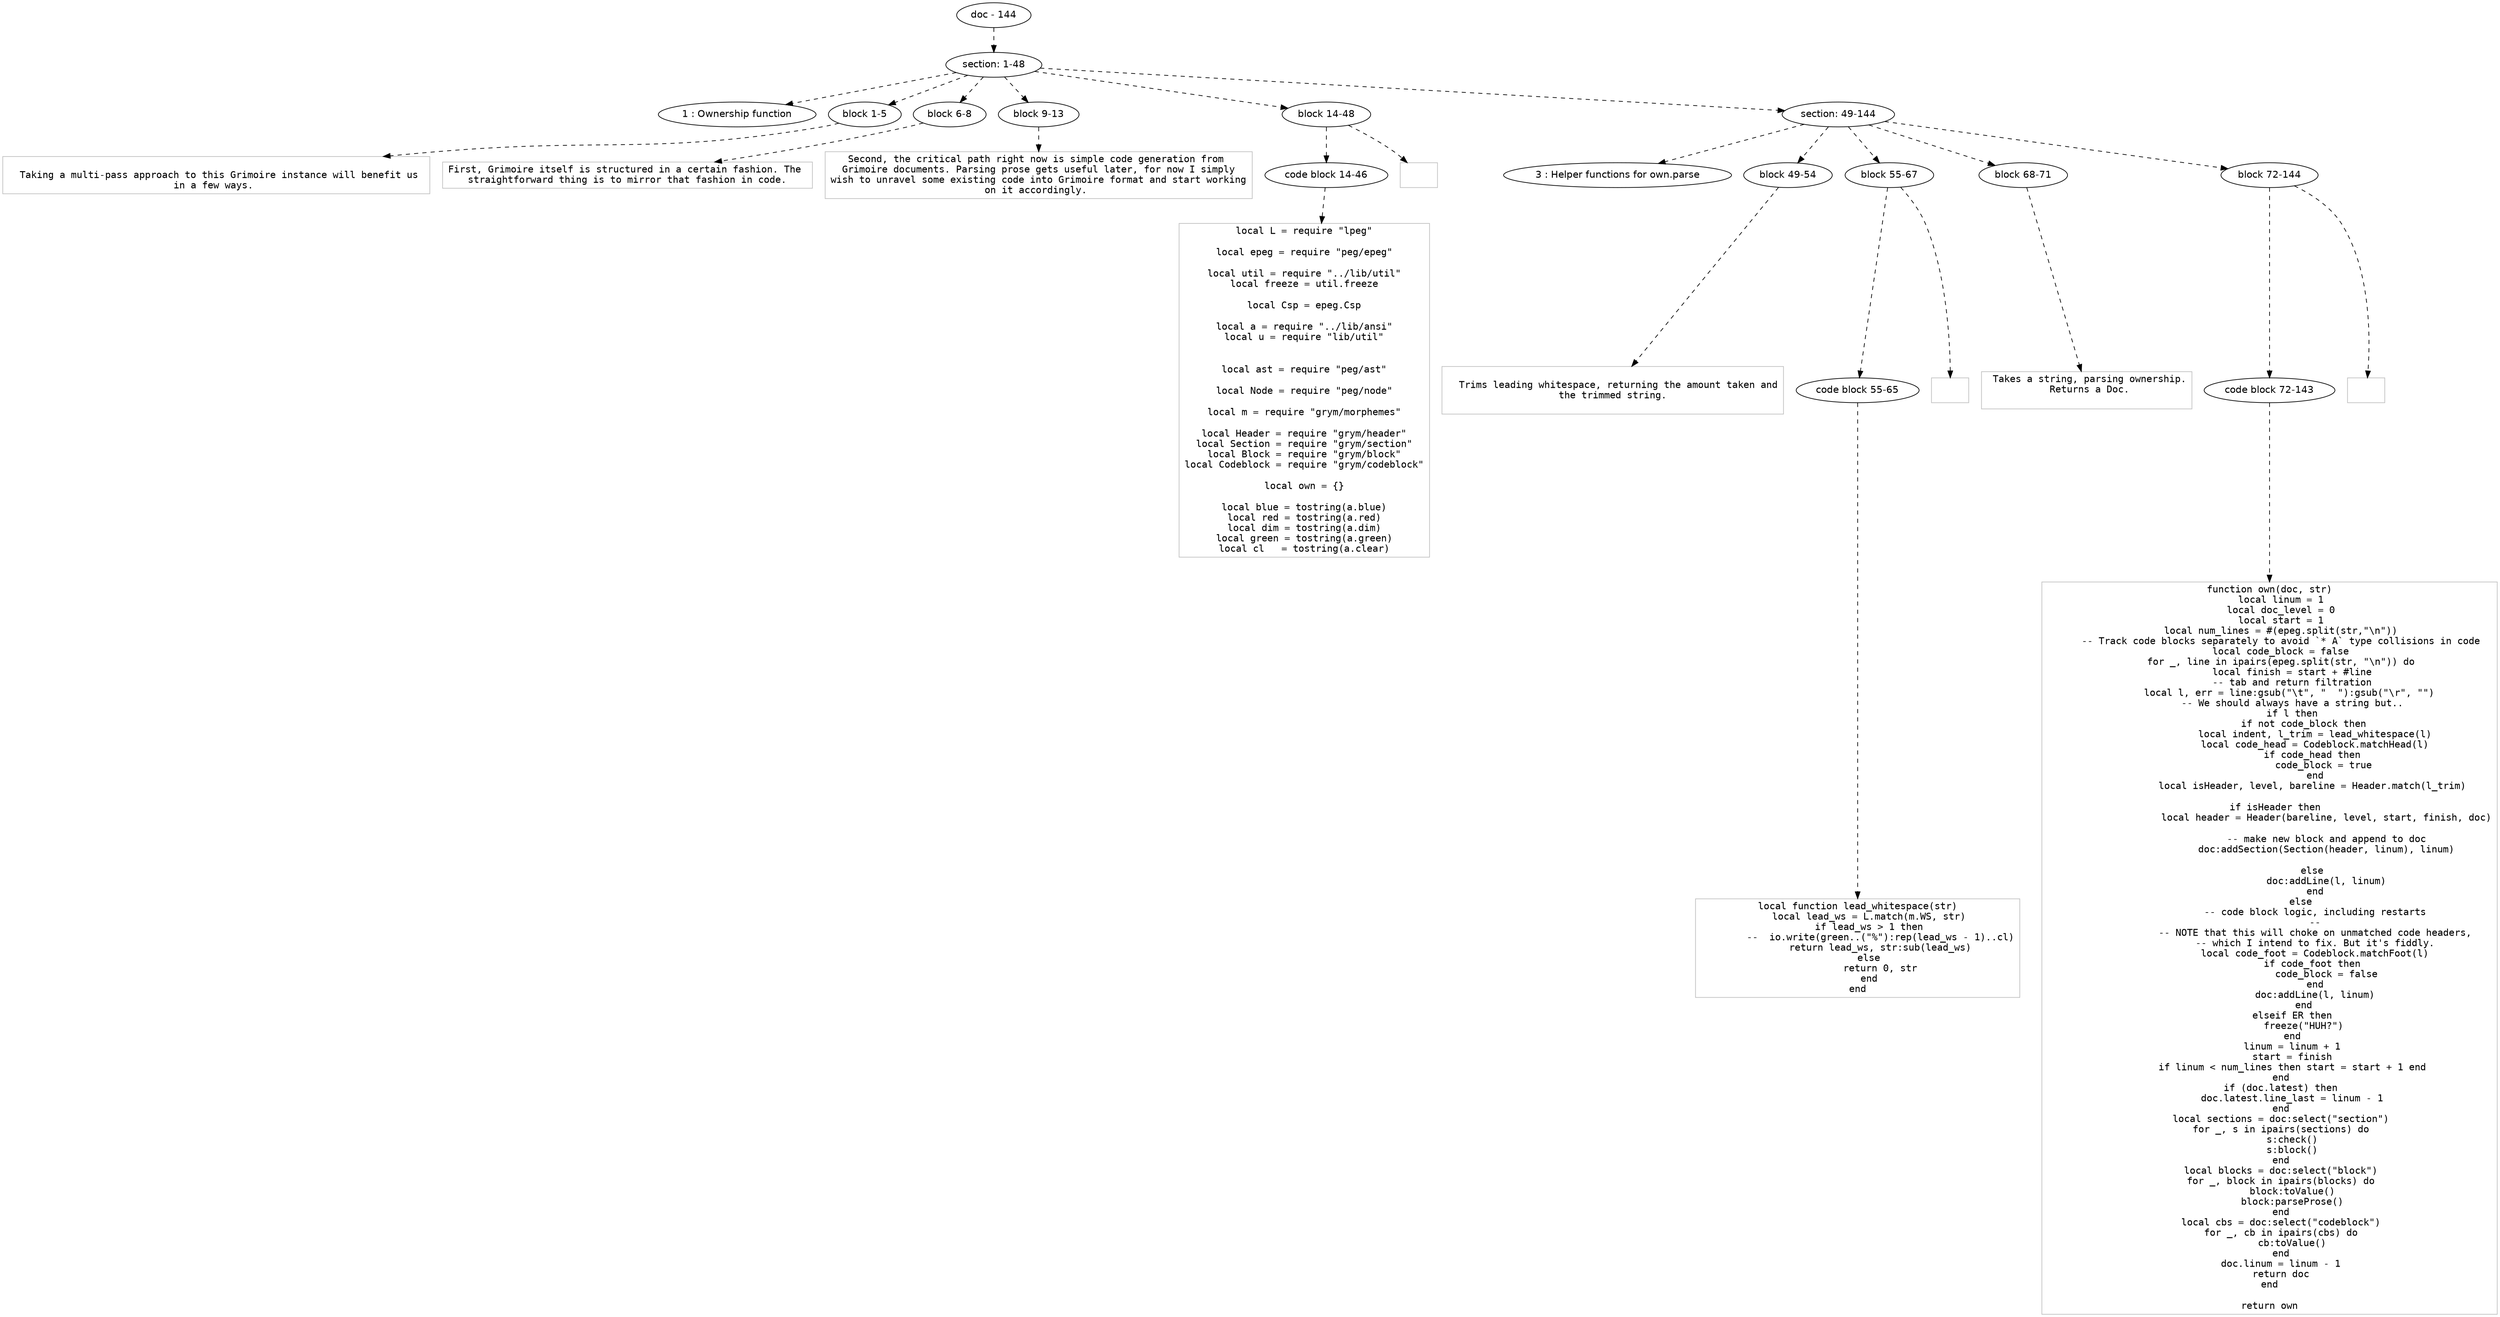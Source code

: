 digraph hierarchy {

node [fontname=Helvetica]
edge [style=dashed]

doc_0 [label="doc - 144"]


doc_0 -> { section_1}
{rank=same; section_1}

section_1 [label="section: 1-48"]


section_1 -> { header_2 block_3 block_4 block_5 block_6 section_7}
{rank=same; header_2 block_3 block_4 block_5 block_6 section_7}

header_2 [label="1 : Ownership function"]

block_3 [label="block 1-5"]

block_4 [label="block 6-8"]

block_5 [label="block 9-13"]

block_6 [label="block 14-48"]

section_7 [label="section: 49-144"]


block_3 -> leaf_8
leaf_8  [color=Gray,shape=rectangle,fontname=Inconsolata,label="
  Taking a multi-pass approach to this Grimoire instance will benefit us 
in a few ways. 
"]
block_4 -> leaf_9
leaf_9  [color=Gray,shape=rectangle,fontname=Inconsolata,label="First, Grimoire itself is structured in a certain fashion. The 
straightforward thing is to mirror that fashion in code.
"]
block_5 -> leaf_10
leaf_10  [color=Gray,shape=rectangle,fontname=Inconsolata,label="Second, the critical path right now is simple code generation from 
Grimoire documents. Parsing prose gets useful later, for now I simply
wish to unravel some existing code into Grimoire format and start working
on it accordingly. 
"]
block_6 -> { codeblock_11}
{rank=same; codeblock_11}

codeblock_11 [label="code block 14-46"]


codeblock_11 -> leaf_12
leaf_12  [color=Gray,shape=rectangle,fontname=Inconsolata,label="local L = require \"lpeg\"

local epeg = require \"peg/epeg\"

local util = require \"../lib/util\"
local freeze = util.freeze

local Csp = epeg.Csp

local a = require \"../lib/ansi\"
local u = require \"lib/util\"


local ast = require \"peg/ast\"

local Node = require \"peg/node\"

local m = require \"grym/morphemes\"

local Header = require \"grym/header\"
local Section = require \"grym/section\"
local Block = require \"grym/block\"
local Codeblock = require \"grym/codeblock\"

local own = {}

local blue = tostring(a.blue)
local red = tostring(a.red)
local dim = tostring(a.dim)
local green = tostring(a.green)
local cl   = tostring(a.clear)"]
block_6 -> leaf_13
leaf_13  [color=Gray,shape=rectangle,fontname=Inconsolata,label="
"]
section_7 -> { header_14 block_15 block_16 block_17 block_18}
{rank=same; header_14 block_15 block_16 block_17 block_18}

header_14 [label="3 : Helper functions for own.parse"]

block_15 [label="block 49-54"]

block_16 [label="block 55-67"]

block_17 [label="block 68-71"]

block_18 [label="block 72-144"]


block_15 -> leaf_19
leaf_19  [color=Gray,shape=rectangle,fontname=Inconsolata,label="
  Trims leading whitespace, returning the amount taken and
the trimmed string.
 
"]
block_16 -> { codeblock_20}
{rank=same; codeblock_20}

codeblock_20 [label="code block 55-65"]


codeblock_20 -> leaf_21
leaf_21  [color=Gray,shape=rectangle,fontname=Inconsolata,label="local function lead_whitespace(str)
    local lead_ws = L.match(m.WS, str)
    if lead_ws > 1 then
        --  io.write(green..(\"%\"):rep(lead_ws - 1)..cl)
        return lead_ws, str:sub(lead_ws)
    else
        return 0, str
    end
end"]
block_16 -> leaf_22
leaf_22  [color=Gray,shape=rectangle,fontname=Inconsolata,label="
"]
block_17 -> leaf_23
leaf_23  [color=Gray,shape=rectangle,fontname=Inconsolata,label=" Takes a string, parsing ownership.
 Returns a Doc.

"]
block_18 -> { codeblock_24}
{rank=same; codeblock_24}

codeblock_24 [label="code block 72-143"]


codeblock_24 -> leaf_25
leaf_25  [color=Gray,shape=rectangle,fontname=Inconsolata,label="function own(doc, str)
    local linum = 1
    local doc_level = 0
    local start = 1
    local num_lines = #(epeg.split(str,\"\\n\"))
    -- Track code blocks separately to avoid `* A` type collisions in code
    local code_block = false
    for _, line in ipairs(epeg.split(str, \"\\n\")) do
        local finish = start + #line
        -- tab and return filtration
        local l, err = line:gsub(\"\\t\", \"  \"):gsub(\"\\r\", \"\") 
        -- We should always have a string but..
        if l then
            if not code_block then
                local indent, l_trim = lead_whitespace(l)
                local code_head = Codeblock.matchHead(l)
                if code_head then 
                    code_block = true 
                end
                local isHeader, level, bareline = Header.match(l_trim) 

                if isHeader then              
                    local header = Header(bareline, level, start, finish, doc)

                    -- make new block and append to doc
                    doc:addSection(Section(header, linum), linum)

                else 
                    doc:addLine(l, linum)
                end
            else 
                -- code block logic, including restarts
                --
                -- NOTE that this will choke on unmatched code headers,
                -- which I intend to fix. But it's fiddly.
                local code_foot = Codeblock.matchFoot(l)
                if code_foot then 
                    code_block = false
                end
                doc:addLine(l, linum)
            end
        elseif ER then
            freeze(\"HUH?\")
        end
        linum = linum + 1
        start = finish
        if linum < num_lines then start = start + 1 end
    end
    if (doc.latest) then
        doc.latest.line_last = linum - 1
    end
    local sections = doc:select(\"section\")
    for _, s in ipairs(sections) do
        s:check()
        s:block()
    end
    local blocks = doc:select(\"block\")
    for _, block in ipairs(blocks) do
        block:toValue()
        block:parseProse()
    end
    local cbs = doc:select(\"codeblock\")
    for _, cb in ipairs(cbs) do
        cb:toValue()
    end
    doc.linum = linum - 1
    return doc
end

return own"]
block_18 -> leaf_26
leaf_26  [color=Gray,shape=rectangle,fontname=Inconsolata,label=""]

}
